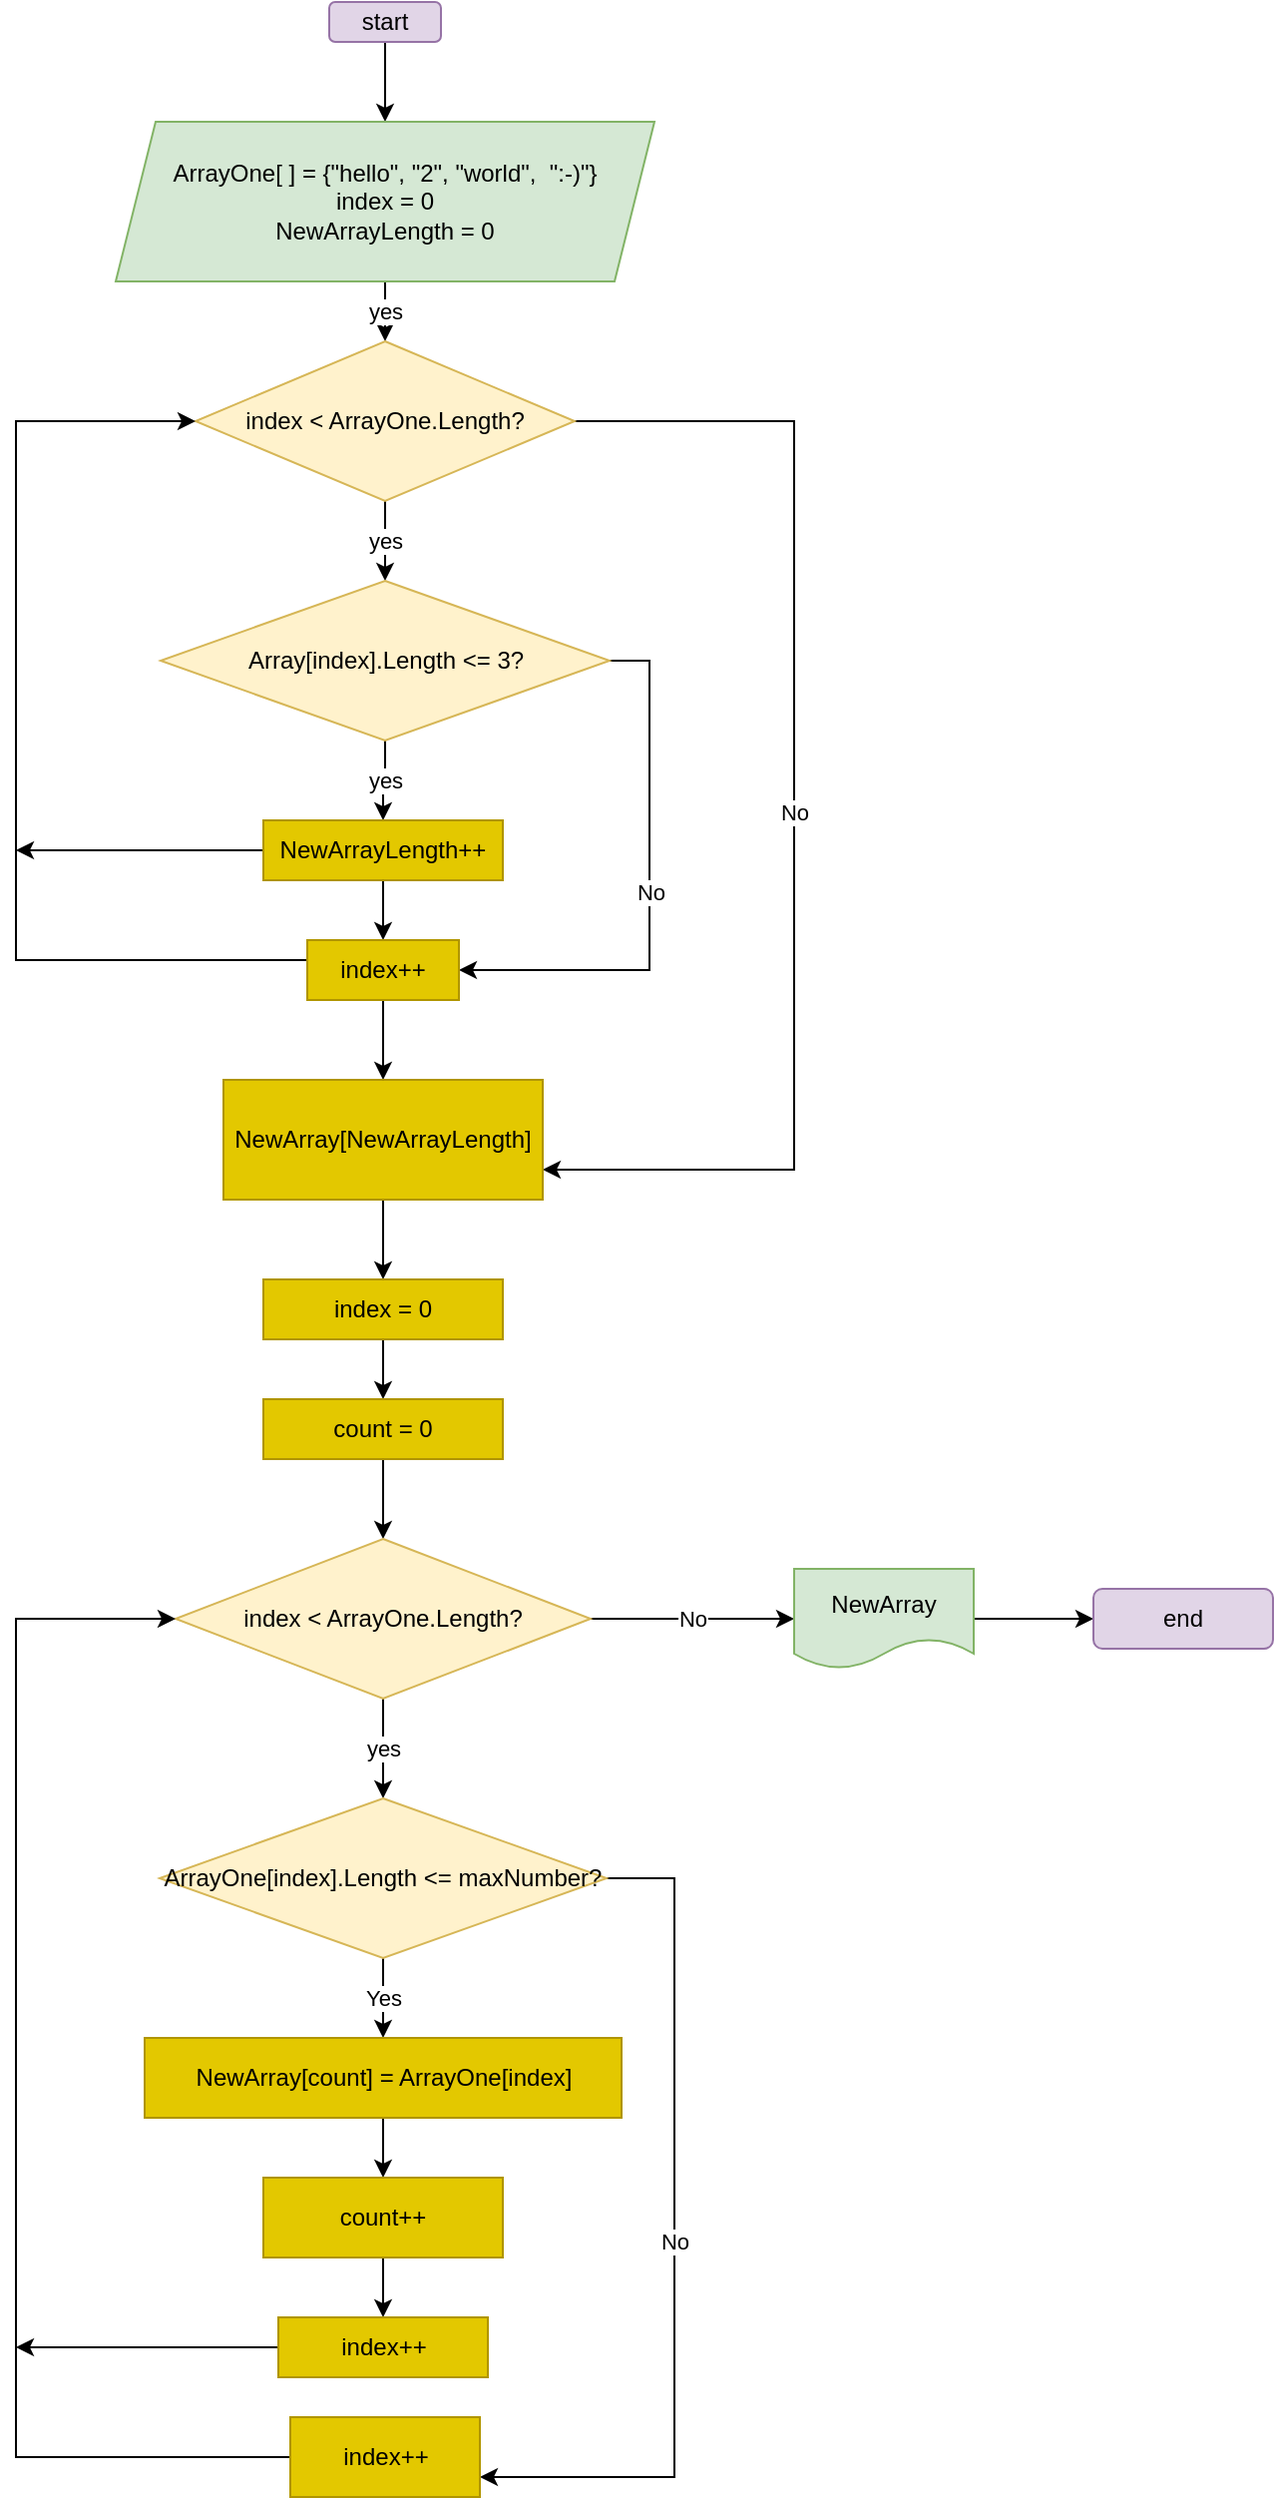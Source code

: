 <mxfile version="21.1.1" type="device">
  <diagram name="Страница 1" id="MDllqxOAWU6CyVIgNtnh">
    <mxGraphModel dx="1114" dy="616" grid="1" gridSize="10" guides="1" tooltips="1" connect="1" arrows="1" fold="1" page="1" pageScale="1" pageWidth="827" pageHeight="1169" math="0" shadow="0">
      <root>
        <mxCell id="0" />
        <mxCell id="1" parent="0" />
        <mxCell id="l4dmuzpRCRPJcriLisQh-3" value="" style="edgeStyle=orthogonalEdgeStyle;rounded=0;orthogonalLoop=1;jettySize=auto;html=1;" parent="1" source="l4dmuzpRCRPJcriLisQh-1" target="l4dmuzpRCRPJcriLisQh-2" edge="1">
          <mxGeometry relative="1" as="geometry" />
        </mxCell>
        <mxCell id="l4dmuzpRCRPJcriLisQh-1" value="start" style="rounded=1;whiteSpace=wrap;html=1;fillColor=#e1d5e7;strokeColor=#9673a6;" parent="1" vertex="1">
          <mxGeometry x="327" width="56" height="20" as="geometry" />
        </mxCell>
        <mxCell id="l4dmuzpRCRPJcriLisQh-6" value="yes" style="edgeStyle=orthogonalEdgeStyle;rounded=0;orthogonalLoop=1;jettySize=auto;html=1;" parent="1" source="l4dmuzpRCRPJcriLisQh-2" target="l4dmuzpRCRPJcriLisQh-4" edge="1">
          <mxGeometry relative="1" as="geometry" />
        </mxCell>
        <mxCell id="l4dmuzpRCRPJcriLisQh-2" value="ArrayOne[ ] = {&quot;hello&quot;, &quot;2&quot;, &quot;world&quot;,&amp;nbsp; &quot;:-)&quot;}&lt;br&gt;index = 0&lt;br&gt;NewArrayLength = 0" style="shape=parallelogram;perimeter=parallelogramPerimeter;whiteSpace=wrap;html=1;fixedSize=1;fillColor=#d5e8d4;strokeColor=#82b366;" parent="1" vertex="1">
          <mxGeometry x="220" y="60" width="270" height="80" as="geometry" />
        </mxCell>
        <mxCell id="l4dmuzpRCRPJcriLisQh-7" value="yes" style="edgeStyle=orthogonalEdgeStyle;rounded=0;orthogonalLoop=1;jettySize=auto;html=1;entryX=0.5;entryY=0;entryDx=0;entryDy=0;" parent="1" source="l4dmuzpRCRPJcriLisQh-4" target="l4dmuzpRCRPJcriLisQh-5" edge="1">
          <mxGeometry relative="1" as="geometry" />
        </mxCell>
        <mxCell id="l4dmuzpRCRPJcriLisQh-17" value="No" style="edgeStyle=orthogonalEdgeStyle;rounded=0;orthogonalLoop=1;jettySize=auto;html=1;entryX=1;entryY=0.75;entryDx=0;entryDy=0;exitX=1;exitY=0.5;exitDx=0;exitDy=0;" parent="1" source="l4dmuzpRCRPJcriLisQh-4" target="l4dmuzpRCRPJcriLisQh-15" edge="1">
          <mxGeometry relative="1" as="geometry">
            <Array as="points">
              <mxPoint x="560" y="210" />
              <mxPoint x="560" y="585" />
            </Array>
          </mxGeometry>
        </mxCell>
        <mxCell id="l4dmuzpRCRPJcriLisQh-4" value="index &amp;lt; ArrayOne.Length?" style="rhombus;whiteSpace=wrap;html=1;fillColor=#fff2cc;strokeColor=#d6b656;" parent="1" vertex="1">
          <mxGeometry x="260" y="170" width="190" height="80" as="geometry" />
        </mxCell>
        <mxCell id="l4dmuzpRCRPJcriLisQh-9" value="yes" style="edgeStyle=orthogonalEdgeStyle;rounded=0;orthogonalLoop=1;jettySize=auto;html=1;entryX=0.5;entryY=0;entryDx=0;entryDy=0;" parent="1" source="l4dmuzpRCRPJcriLisQh-5" target="l4dmuzpRCRPJcriLisQh-8" edge="1">
          <mxGeometry relative="1" as="geometry" />
        </mxCell>
        <mxCell id="l4dmuzpRCRPJcriLisQh-12" value="No" style="edgeStyle=orthogonalEdgeStyle;rounded=0;orthogonalLoop=1;jettySize=auto;html=1;exitX=1;exitY=0.5;exitDx=0;exitDy=0;entryX=1;entryY=0.5;entryDx=0;entryDy=0;" parent="1" source="l4dmuzpRCRPJcriLisQh-5" target="l4dmuzpRCRPJcriLisQh-10" edge="1">
          <mxGeometry relative="1" as="geometry" />
        </mxCell>
        <mxCell id="l4dmuzpRCRPJcriLisQh-5" value="Array[index].Length &amp;lt;= 3?" style="rhombus;whiteSpace=wrap;html=1;fillColor=#fff2cc;strokeColor=#d6b656;" parent="1" vertex="1">
          <mxGeometry x="242.5" y="290" width="225" height="80" as="geometry" />
        </mxCell>
        <mxCell id="l4dmuzpRCRPJcriLisQh-11" style="edgeStyle=orthogonalEdgeStyle;rounded=0;orthogonalLoop=1;jettySize=auto;html=1;entryX=0.5;entryY=0;entryDx=0;entryDy=0;" parent="1" source="l4dmuzpRCRPJcriLisQh-8" target="l4dmuzpRCRPJcriLisQh-10" edge="1">
          <mxGeometry relative="1" as="geometry" />
        </mxCell>
        <mxCell id="l4dmuzpRCRPJcriLisQh-14" style="edgeStyle=orthogonalEdgeStyle;rounded=0;orthogonalLoop=1;jettySize=auto;html=1;" parent="1" source="l4dmuzpRCRPJcriLisQh-8" edge="1">
          <mxGeometry relative="1" as="geometry">
            <mxPoint x="170" y="425" as="targetPoint" />
          </mxGeometry>
        </mxCell>
        <mxCell id="l4dmuzpRCRPJcriLisQh-8" value="NewArrayLength++" style="rounded=0;whiteSpace=wrap;html=1;fillColor=#e3c800;strokeColor=#B09500;fontColor=#000000;" parent="1" vertex="1">
          <mxGeometry x="294" y="410" width="120" height="30" as="geometry" />
        </mxCell>
        <mxCell id="l4dmuzpRCRPJcriLisQh-13" style="edgeStyle=orthogonalEdgeStyle;rounded=0;orthogonalLoop=1;jettySize=auto;html=1;entryX=0;entryY=0.5;entryDx=0;entryDy=0;" parent="1" source="l4dmuzpRCRPJcriLisQh-10" target="l4dmuzpRCRPJcriLisQh-4" edge="1">
          <mxGeometry relative="1" as="geometry">
            <Array as="points">
              <mxPoint x="170" y="480" />
              <mxPoint x="170" y="210" />
            </Array>
          </mxGeometry>
        </mxCell>
        <mxCell id="l4dmuzpRCRPJcriLisQh-16" style="edgeStyle=orthogonalEdgeStyle;rounded=0;orthogonalLoop=1;jettySize=auto;html=1;entryX=0.5;entryY=0;entryDx=0;entryDy=0;" parent="1" source="l4dmuzpRCRPJcriLisQh-10" target="l4dmuzpRCRPJcriLisQh-15" edge="1">
          <mxGeometry relative="1" as="geometry" />
        </mxCell>
        <mxCell id="l4dmuzpRCRPJcriLisQh-10" value="index++" style="rounded=0;whiteSpace=wrap;html=1;fillColor=#e3c800;fontColor=#000000;strokeColor=#B09500;" parent="1" vertex="1">
          <mxGeometry x="316" y="470" width="76" height="30" as="geometry" />
        </mxCell>
        <mxCell id="l4dmuzpRCRPJcriLisQh-20" style="edgeStyle=orthogonalEdgeStyle;rounded=0;orthogonalLoop=1;jettySize=auto;html=1;" parent="1" source="l4dmuzpRCRPJcriLisQh-15" target="l4dmuzpRCRPJcriLisQh-18" edge="1">
          <mxGeometry relative="1" as="geometry" />
        </mxCell>
        <mxCell id="l4dmuzpRCRPJcriLisQh-15" value="NewArray[NewArrayLength]" style="rounded=0;whiteSpace=wrap;html=1;fillColor=#e3c800;fontColor=#000000;strokeColor=#B09500;" parent="1" vertex="1">
          <mxGeometry x="274" y="540" width="160" height="60" as="geometry" />
        </mxCell>
        <mxCell id="l4dmuzpRCRPJcriLisQh-21" style="edgeStyle=orthogonalEdgeStyle;rounded=0;orthogonalLoop=1;jettySize=auto;html=1;entryX=0.5;entryY=0;entryDx=0;entryDy=0;" parent="1" source="l4dmuzpRCRPJcriLisQh-18" target="l4dmuzpRCRPJcriLisQh-19" edge="1">
          <mxGeometry relative="1" as="geometry" />
        </mxCell>
        <mxCell id="l4dmuzpRCRPJcriLisQh-18" value="index = 0" style="rounded=0;whiteSpace=wrap;html=1;fillColor=#e3c800;fontColor=#000000;strokeColor=#B09500;" parent="1" vertex="1">
          <mxGeometry x="294" y="640" width="120" height="30" as="geometry" />
        </mxCell>
        <mxCell id="l4dmuzpRCRPJcriLisQh-24" style="edgeStyle=orthogonalEdgeStyle;rounded=0;orthogonalLoop=1;jettySize=auto;html=1;" parent="1" source="l4dmuzpRCRPJcriLisQh-19" target="l4dmuzpRCRPJcriLisQh-22" edge="1">
          <mxGeometry relative="1" as="geometry" />
        </mxCell>
        <mxCell id="l4dmuzpRCRPJcriLisQh-19" value="count = 0" style="rounded=0;whiteSpace=wrap;html=1;fillColor=#e3c800;fontColor=#000000;strokeColor=#B09500;" parent="1" vertex="1">
          <mxGeometry x="294" y="700" width="120" height="30" as="geometry" />
        </mxCell>
        <mxCell id="l4dmuzpRCRPJcriLisQh-25" value="yes" style="edgeStyle=orthogonalEdgeStyle;rounded=0;orthogonalLoop=1;jettySize=auto;html=1;" parent="1" source="l4dmuzpRCRPJcriLisQh-22" target="l4dmuzpRCRPJcriLisQh-23" edge="1">
          <mxGeometry relative="1" as="geometry" />
        </mxCell>
        <mxCell id="l4dmuzpRCRPJcriLisQh-38" value="No" style="edgeStyle=orthogonalEdgeStyle;rounded=0;orthogonalLoop=1;jettySize=auto;html=1;" parent="1" source="l4dmuzpRCRPJcriLisQh-22" target="l4dmuzpRCRPJcriLisQh-36" edge="1">
          <mxGeometry relative="1" as="geometry" />
        </mxCell>
        <mxCell id="l4dmuzpRCRPJcriLisQh-22" value="index &amp;lt; ArrayOne.Length?" style="rhombus;whiteSpace=wrap;html=1;fillColor=#fff2cc;strokeColor=#d6b656;" parent="1" vertex="1">
          <mxGeometry x="250" y="770" width="208" height="80" as="geometry" />
        </mxCell>
        <mxCell id="l4dmuzpRCRPJcriLisQh-27" value="Yes" style="edgeStyle=orthogonalEdgeStyle;rounded=0;orthogonalLoop=1;jettySize=auto;html=1;entryX=0.5;entryY=0;entryDx=0;entryDy=0;" parent="1" source="l4dmuzpRCRPJcriLisQh-23" target="l4dmuzpRCRPJcriLisQh-26" edge="1">
          <mxGeometry relative="1" as="geometry" />
        </mxCell>
        <mxCell id="l4dmuzpRCRPJcriLisQh-32" value="No" style="edgeStyle=orthogonalEdgeStyle;rounded=0;orthogonalLoop=1;jettySize=auto;html=1;entryX=1;entryY=0.75;entryDx=0;entryDy=0;exitX=1;exitY=0.5;exitDx=0;exitDy=0;" parent="1" source="l4dmuzpRCRPJcriLisQh-23" target="l4dmuzpRCRPJcriLisQh-33" edge="1">
          <mxGeometry relative="1" as="geometry">
            <mxPoint x="540" y="1220" as="targetPoint" />
            <Array as="points">
              <mxPoint x="500" y="940" />
              <mxPoint x="500" y="1240" />
            </Array>
          </mxGeometry>
        </mxCell>
        <mxCell id="l4dmuzpRCRPJcriLisQh-23" value="ArrayOne[index].Length &amp;lt;= maxNumber?" style="rhombus;whiteSpace=wrap;html=1;fillColor=#fff2cc;strokeColor=#d6b656;" parent="1" vertex="1">
          <mxGeometry x="242" y="900" width="224" height="80" as="geometry" />
        </mxCell>
        <mxCell id="l4dmuzpRCRPJcriLisQh-30" style="edgeStyle=orthogonalEdgeStyle;rounded=0;orthogonalLoop=1;jettySize=auto;html=1;entryX=0.5;entryY=0;entryDx=0;entryDy=0;" parent="1" source="l4dmuzpRCRPJcriLisQh-26" target="l4dmuzpRCRPJcriLisQh-28" edge="1">
          <mxGeometry relative="1" as="geometry" />
        </mxCell>
        <mxCell id="l4dmuzpRCRPJcriLisQh-26" value="NewArray[count] = ArrayOne[index]" style="rounded=0;whiteSpace=wrap;html=1;fillColor=#e3c800;fontColor=#000000;strokeColor=#B09500;" parent="1" vertex="1">
          <mxGeometry x="234.5" y="1020" width="239" height="40" as="geometry" />
        </mxCell>
        <mxCell id="l4dmuzpRCRPJcriLisQh-31" style="edgeStyle=orthogonalEdgeStyle;rounded=0;orthogonalLoop=1;jettySize=auto;html=1;entryX=0.5;entryY=0;entryDx=0;entryDy=0;" parent="1" source="l4dmuzpRCRPJcriLisQh-28" target="l4dmuzpRCRPJcriLisQh-29" edge="1">
          <mxGeometry relative="1" as="geometry" />
        </mxCell>
        <mxCell id="l4dmuzpRCRPJcriLisQh-28" value="count++" style="rounded=0;whiteSpace=wrap;html=1;fillColor=#e3c800;fontColor=#000000;strokeColor=#B09500;" parent="1" vertex="1">
          <mxGeometry x="294" y="1090" width="120" height="40" as="geometry" />
        </mxCell>
        <mxCell id="l4dmuzpRCRPJcriLisQh-35" style="edgeStyle=orthogonalEdgeStyle;rounded=0;orthogonalLoop=1;jettySize=auto;html=1;" parent="1" source="l4dmuzpRCRPJcriLisQh-29" edge="1">
          <mxGeometry relative="1" as="geometry">
            <mxPoint x="170" y="1175" as="targetPoint" />
          </mxGeometry>
        </mxCell>
        <mxCell id="l4dmuzpRCRPJcriLisQh-29" value="index++" style="rounded=0;whiteSpace=wrap;html=1;fillColor=#e3c800;fontColor=#000000;strokeColor=#B09500;" parent="1" vertex="1">
          <mxGeometry x="301.5" y="1160" width="105" height="30" as="geometry" />
        </mxCell>
        <mxCell id="l4dmuzpRCRPJcriLisQh-34" style="edgeStyle=orthogonalEdgeStyle;rounded=0;orthogonalLoop=1;jettySize=auto;html=1;entryX=0;entryY=0.5;entryDx=0;entryDy=0;exitX=0;exitY=0.5;exitDx=0;exitDy=0;" parent="1" source="l4dmuzpRCRPJcriLisQh-33" target="l4dmuzpRCRPJcriLisQh-22" edge="1">
          <mxGeometry relative="1" as="geometry">
            <Array as="points">
              <mxPoint x="170" y="1230" />
              <mxPoint x="170" y="810" />
            </Array>
          </mxGeometry>
        </mxCell>
        <mxCell id="l4dmuzpRCRPJcriLisQh-33" value="index++" style="rounded=0;whiteSpace=wrap;html=1;fillColor=#e3c800;fontColor=#000000;strokeColor=#B09500;" parent="1" vertex="1">
          <mxGeometry x="307.5" y="1210" width="95" height="40" as="geometry" />
        </mxCell>
        <mxCell id="l4dmuzpRCRPJcriLisQh-39" style="edgeStyle=orthogonalEdgeStyle;rounded=0;orthogonalLoop=1;jettySize=auto;html=1;entryX=0;entryY=0.5;entryDx=0;entryDy=0;" parent="1" source="l4dmuzpRCRPJcriLisQh-36" target="l4dmuzpRCRPJcriLisQh-37" edge="1">
          <mxGeometry relative="1" as="geometry" />
        </mxCell>
        <mxCell id="l4dmuzpRCRPJcriLisQh-36" value="NewArray" style="shape=document;whiteSpace=wrap;html=1;boundedLbl=1;fillColor=#d5e8d4;strokeColor=#82b366;" parent="1" vertex="1">
          <mxGeometry x="560" y="785" width="90" height="50" as="geometry" />
        </mxCell>
        <mxCell id="l4dmuzpRCRPJcriLisQh-37" value="end" style="rounded=1;whiteSpace=wrap;html=1;fillColor=#e1d5e7;strokeColor=#9673a6;" parent="1" vertex="1">
          <mxGeometry x="710" y="795" width="90" height="30" as="geometry" />
        </mxCell>
      </root>
    </mxGraphModel>
  </diagram>
</mxfile>
